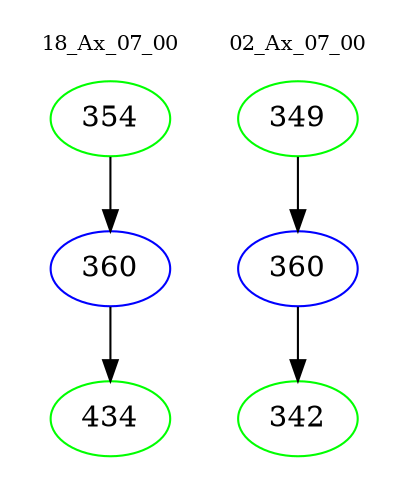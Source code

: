 digraph{
subgraph cluster_0 {
color = white
label = "18_Ax_07_00";
fontsize=10;
T0_354 [label="354", color="green"]
T0_354 -> T0_360 [color="black"]
T0_360 [label="360", color="blue"]
T0_360 -> T0_434 [color="black"]
T0_434 [label="434", color="green"]
}
subgraph cluster_1 {
color = white
label = "02_Ax_07_00";
fontsize=10;
T1_349 [label="349", color="green"]
T1_349 -> T1_360 [color="black"]
T1_360 [label="360", color="blue"]
T1_360 -> T1_342 [color="black"]
T1_342 [label="342", color="green"]
}
}
